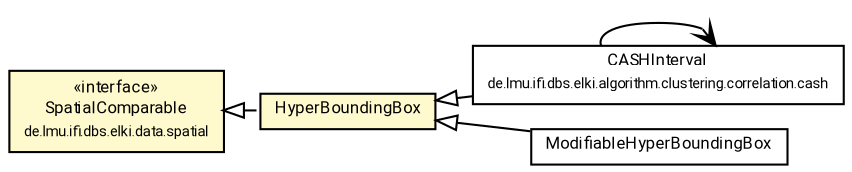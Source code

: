 #!/usr/local/bin/dot
#
# Class diagram 
# Generated by UMLGraph version R5_7_2-60-g0e99a6 (http://www.spinellis.gr/umlgraph/)
#

digraph G {
	graph [fontnames="svg"]
	edge [fontname="Roboto",fontsize=7,labelfontname="Roboto",labelfontsize=7,color="black"];
	node [fontname="Roboto",fontcolor="black",fontsize=8,shape=plaintext,margin=0,width=0,height=0];
	nodesep=0.15;
	ranksep=0.25;
	rankdir=LR;
	// de.lmu.ifi.dbs.elki.algorithm.clustering.correlation.cash.CASHInterval
	c5124741 [label=<<table title="de.lmu.ifi.dbs.elki.algorithm.clustering.correlation.cash.CASHInterval" border="0" cellborder="1" cellspacing="0" cellpadding="2" href="../algorithm/clustering/correlation/cash/CASHInterval.html" target="_parent">
		<tr><td><table border="0" cellspacing="0" cellpadding="1">
		<tr><td align="center" balign="center"> <font face="Roboto">CASHInterval</font> </td></tr>
		<tr><td align="center" balign="center"> <font face="Roboto" point-size="7.0">de.lmu.ifi.dbs.elki.algorithm.clustering.correlation.cash</font> </td></tr>
		</table></td></tr>
		</table>>, URL="../algorithm/clustering/correlation/cash/CASHInterval.html"];
	// de.lmu.ifi.dbs.elki.data.spatial.SpatialComparable
	c5125723 [label=<<table title="de.lmu.ifi.dbs.elki.data.spatial.SpatialComparable" border="0" cellborder="1" cellspacing="0" cellpadding="2" bgcolor="LemonChiffon" href="spatial/SpatialComparable.html" target="_parent">
		<tr><td><table border="0" cellspacing="0" cellpadding="1">
		<tr><td align="center" balign="center"> &#171;interface&#187; </td></tr>
		<tr><td align="center" balign="center"> <font face="Roboto">SpatialComparable</font> </td></tr>
		<tr><td align="center" balign="center"> <font face="Roboto" point-size="7.0">de.lmu.ifi.dbs.elki.data.spatial</font> </td></tr>
		</table></td></tr>
		</table>>, URL="spatial/SpatialComparable.html"];
	// de.lmu.ifi.dbs.elki.data.ModifiableHyperBoundingBox
	c5125724 [label=<<table title="de.lmu.ifi.dbs.elki.data.ModifiableHyperBoundingBox" border="0" cellborder="1" cellspacing="0" cellpadding="2" href="ModifiableHyperBoundingBox.html" target="_parent">
		<tr><td><table border="0" cellspacing="0" cellpadding="1">
		<tr><td align="center" balign="center"> <font face="Roboto">ModifiableHyperBoundingBox</font> </td></tr>
		</table></td></tr>
		</table>>, URL="ModifiableHyperBoundingBox.html"];
	// de.lmu.ifi.dbs.elki.data.HyperBoundingBox
	c5125739 [label=<<table title="de.lmu.ifi.dbs.elki.data.HyperBoundingBox" border="0" cellborder="1" cellspacing="0" cellpadding="2" bgcolor="lemonChiffon" href="HyperBoundingBox.html" target="_parent">
		<tr><td><table border="0" cellspacing="0" cellpadding="1">
		<tr><td align="center" balign="center"> <font face="Roboto">HyperBoundingBox</font> </td></tr>
		</table></td></tr>
		</table>>, URL="HyperBoundingBox.html"];
	// de.lmu.ifi.dbs.elki.algorithm.clustering.correlation.cash.CASHInterval extends de.lmu.ifi.dbs.elki.data.HyperBoundingBox
	c5125739 -> c5124741 [arrowtail=empty,dir=back,weight=10];
	// de.lmu.ifi.dbs.elki.data.ModifiableHyperBoundingBox extends de.lmu.ifi.dbs.elki.data.HyperBoundingBox
	c5125739 -> c5125724 [arrowtail=empty,dir=back,weight=10];
	// de.lmu.ifi.dbs.elki.data.HyperBoundingBox implements de.lmu.ifi.dbs.elki.data.spatial.SpatialComparable
	c5125723 -> c5125739 [arrowtail=empty,style=dashed,dir=back,weight=9];
	// de.lmu.ifi.dbs.elki.algorithm.clustering.correlation.cash.CASHInterval navassoc de.lmu.ifi.dbs.elki.algorithm.clustering.correlation.cash.CASHInterval
	c5124741 -> c5124741 [arrowhead=open,weight=1];
}

